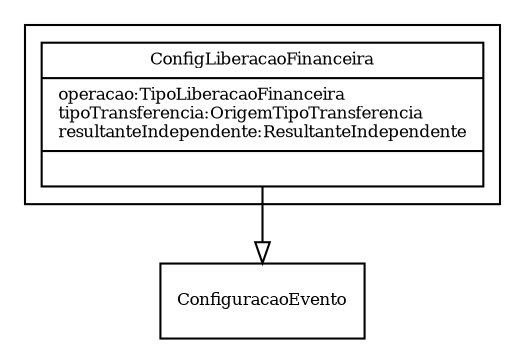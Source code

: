 digraph G{
fontname = "Times-Roman"
fontsize = 8

node [
        fontname = "Times-Roman"
        fontsize = 8
        shape = "record"
]

edge [
        fontname = "Times-Roman"
        fontsize = 8
]

subgraph clusterCONFIGURACAO_DE_LIBERACAO_FINANCEIRA
{
ConfigLiberacaoFinanceira [label = "{ConfigLiberacaoFinanceira|operacao:TipoLiberacaoFinanceira\ltipoTransferencia:OrigemTipoTransferencia\lresultanteIndependente:ResultanteIndependente\l|\l}"]
}
edge [ arrowhead = "empty" headlabel = "" taillabel = ""] ConfigLiberacaoFinanceira -> ConfiguracaoEvento
}
